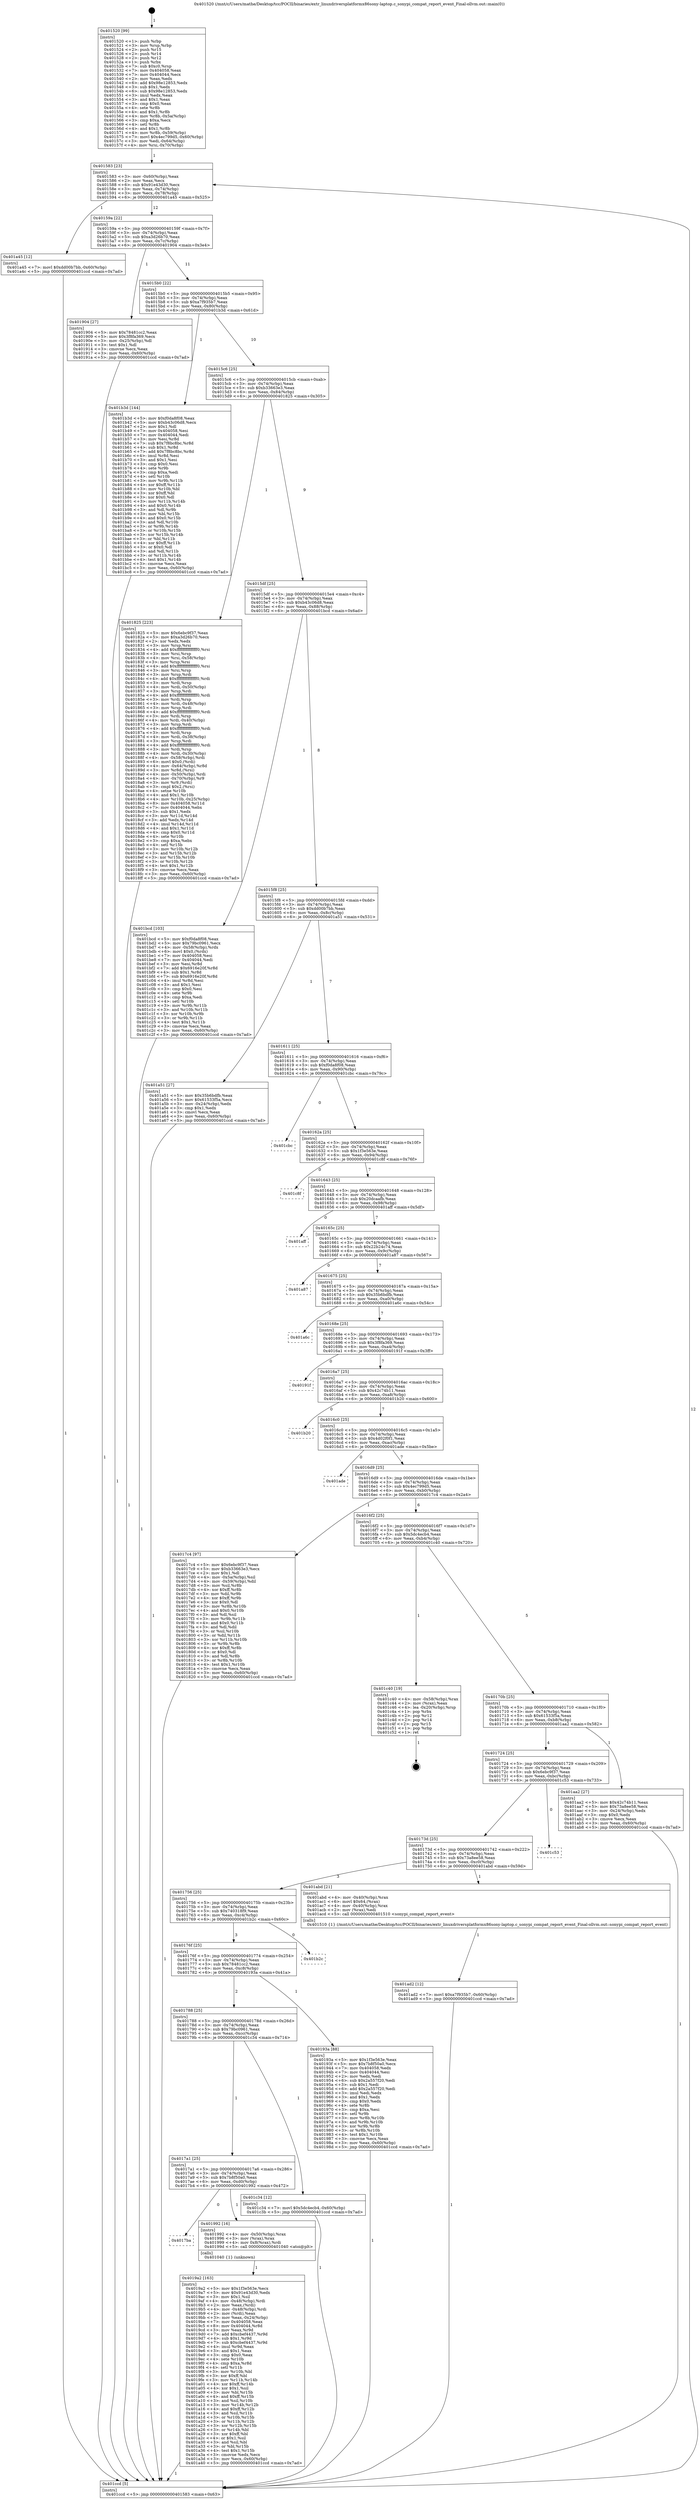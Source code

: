 digraph "0x401520" {
  label = "0x401520 (/mnt/c/Users/mathe/Desktop/tcc/POCII/binaries/extr_linuxdriversplatformx86sony-laptop.c_sonypi_compat_report_event_Final-ollvm.out::main(0))"
  labelloc = "t"
  node[shape=record]

  Entry [label="",width=0.3,height=0.3,shape=circle,fillcolor=black,style=filled]
  "0x401583" [label="{
     0x401583 [23]\l
     | [instrs]\l
     &nbsp;&nbsp;0x401583 \<+3\>: mov -0x60(%rbp),%eax\l
     &nbsp;&nbsp;0x401586 \<+2\>: mov %eax,%ecx\l
     &nbsp;&nbsp;0x401588 \<+6\>: sub $0x91e43d30,%ecx\l
     &nbsp;&nbsp;0x40158e \<+3\>: mov %eax,-0x74(%rbp)\l
     &nbsp;&nbsp;0x401591 \<+3\>: mov %ecx,-0x78(%rbp)\l
     &nbsp;&nbsp;0x401594 \<+6\>: je 0000000000401a45 \<main+0x525\>\l
  }"]
  "0x401a45" [label="{
     0x401a45 [12]\l
     | [instrs]\l
     &nbsp;&nbsp;0x401a45 \<+7\>: movl $0xdd00b7bb,-0x60(%rbp)\l
     &nbsp;&nbsp;0x401a4c \<+5\>: jmp 0000000000401ccd \<main+0x7ad\>\l
  }"]
  "0x40159a" [label="{
     0x40159a [22]\l
     | [instrs]\l
     &nbsp;&nbsp;0x40159a \<+5\>: jmp 000000000040159f \<main+0x7f\>\l
     &nbsp;&nbsp;0x40159f \<+3\>: mov -0x74(%rbp),%eax\l
     &nbsp;&nbsp;0x4015a2 \<+5\>: sub $0xa3d26b70,%eax\l
     &nbsp;&nbsp;0x4015a7 \<+3\>: mov %eax,-0x7c(%rbp)\l
     &nbsp;&nbsp;0x4015aa \<+6\>: je 0000000000401904 \<main+0x3e4\>\l
  }"]
  Exit [label="",width=0.3,height=0.3,shape=circle,fillcolor=black,style=filled,peripheries=2]
  "0x401904" [label="{
     0x401904 [27]\l
     | [instrs]\l
     &nbsp;&nbsp;0x401904 \<+5\>: mov $0x78481cc2,%eax\l
     &nbsp;&nbsp;0x401909 \<+5\>: mov $0x3f8fa369,%ecx\l
     &nbsp;&nbsp;0x40190e \<+3\>: mov -0x25(%rbp),%dl\l
     &nbsp;&nbsp;0x401911 \<+3\>: test $0x1,%dl\l
     &nbsp;&nbsp;0x401914 \<+3\>: cmovne %ecx,%eax\l
     &nbsp;&nbsp;0x401917 \<+3\>: mov %eax,-0x60(%rbp)\l
     &nbsp;&nbsp;0x40191a \<+5\>: jmp 0000000000401ccd \<main+0x7ad\>\l
  }"]
  "0x4015b0" [label="{
     0x4015b0 [22]\l
     | [instrs]\l
     &nbsp;&nbsp;0x4015b0 \<+5\>: jmp 00000000004015b5 \<main+0x95\>\l
     &nbsp;&nbsp;0x4015b5 \<+3\>: mov -0x74(%rbp),%eax\l
     &nbsp;&nbsp;0x4015b8 \<+5\>: sub $0xa7f935b7,%eax\l
     &nbsp;&nbsp;0x4015bd \<+3\>: mov %eax,-0x80(%rbp)\l
     &nbsp;&nbsp;0x4015c0 \<+6\>: je 0000000000401b3d \<main+0x61d\>\l
  }"]
  "0x401ad2" [label="{
     0x401ad2 [12]\l
     | [instrs]\l
     &nbsp;&nbsp;0x401ad2 \<+7\>: movl $0xa7f935b7,-0x60(%rbp)\l
     &nbsp;&nbsp;0x401ad9 \<+5\>: jmp 0000000000401ccd \<main+0x7ad\>\l
  }"]
  "0x401b3d" [label="{
     0x401b3d [144]\l
     | [instrs]\l
     &nbsp;&nbsp;0x401b3d \<+5\>: mov $0xf0da8f08,%eax\l
     &nbsp;&nbsp;0x401b42 \<+5\>: mov $0xb43c06d8,%ecx\l
     &nbsp;&nbsp;0x401b47 \<+2\>: mov $0x1,%dl\l
     &nbsp;&nbsp;0x401b49 \<+7\>: mov 0x404058,%esi\l
     &nbsp;&nbsp;0x401b50 \<+7\>: mov 0x404044,%edi\l
     &nbsp;&nbsp;0x401b57 \<+3\>: mov %esi,%r8d\l
     &nbsp;&nbsp;0x401b5a \<+7\>: sub $0x7f8bc8bc,%r8d\l
     &nbsp;&nbsp;0x401b61 \<+4\>: sub $0x1,%r8d\l
     &nbsp;&nbsp;0x401b65 \<+7\>: add $0x7f8bc8bc,%r8d\l
     &nbsp;&nbsp;0x401b6c \<+4\>: imul %r8d,%esi\l
     &nbsp;&nbsp;0x401b70 \<+3\>: and $0x1,%esi\l
     &nbsp;&nbsp;0x401b73 \<+3\>: cmp $0x0,%esi\l
     &nbsp;&nbsp;0x401b76 \<+4\>: sete %r9b\l
     &nbsp;&nbsp;0x401b7a \<+3\>: cmp $0xa,%edi\l
     &nbsp;&nbsp;0x401b7d \<+4\>: setl %r10b\l
     &nbsp;&nbsp;0x401b81 \<+3\>: mov %r9b,%r11b\l
     &nbsp;&nbsp;0x401b84 \<+4\>: xor $0xff,%r11b\l
     &nbsp;&nbsp;0x401b88 \<+3\>: mov %r10b,%bl\l
     &nbsp;&nbsp;0x401b8b \<+3\>: xor $0xff,%bl\l
     &nbsp;&nbsp;0x401b8e \<+3\>: xor $0x0,%dl\l
     &nbsp;&nbsp;0x401b91 \<+3\>: mov %r11b,%r14b\l
     &nbsp;&nbsp;0x401b94 \<+4\>: and $0x0,%r14b\l
     &nbsp;&nbsp;0x401b98 \<+3\>: and %dl,%r9b\l
     &nbsp;&nbsp;0x401b9b \<+3\>: mov %bl,%r15b\l
     &nbsp;&nbsp;0x401b9e \<+4\>: and $0x0,%r15b\l
     &nbsp;&nbsp;0x401ba2 \<+3\>: and %dl,%r10b\l
     &nbsp;&nbsp;0x401ba5 \<+3\>: or %r9b,%r14b\l
     &nbsp;&nbsp;0x401ba8 \<+3\>: or %r10b,%r15b\l
     &nbsp;&nbsp;0x401bab \<+3\>: xor %r15b,%r14b\l
     &nbsp;&nbsp;0x401bae \<+3\>: or %bl,%r11b\l
     &nbsp;&nbsp;0x401bb1 \<+4\>: xor $0xff,%r11b\l
     &nbsp;&nbsp;0x401bb5 \<+3\>: or $0x0,%dl\l
     &nbsp;&nbsp;0x401bb8 \<+3\>: and %dl,%r11b\l
     &nbsp;&nbsp;0x401bbb \<+3\>: or %r11b,%r14b\l
     &nbsp;&nbsp;0x401bbe \<+4\>: test $0x1,%r14b\l
     &nbsp;&nbsp;0x401bc2 \<+3\>: cmovne %ecx,%eax\l
     &nbsp;&nbsp;0x401bc5 \<+3\>: mov %eax,-0x60(%rbp)\l
     &nbsp;&nbsp;0x401bc8 \<+5\>: jmp 0000000000401ccd \<main+0x7ad\>\l
  }"]
  "0x4015c6" [label="{
     0x4015c6 [25]\l
     | [instrs]\l
     &nbsp;&nbsp;0x4015c6 \<+5\>: jmp 00000000004015cb \<main+0xab\>\l
     &nbsp;&nbsp;0x4015cb \<+3\>: mov -0x74(%rbp),%eax\l
     &nbsp;&nbsp;0x4015ce \<+5\>: sub $0xb33663e3,%eax\l
     &nbsp;&nbsp;0x4015d3 \<+6\>: mov %eax,-0x84(%rbp)\l
     &nbsp;&nbsp;0x4015d9 \<+6\>: je 0000000000401825 \<main+0x305\>\l
  }"]
  "0x4019a2" [label="{
     0x4019a2 [163]\l
     | [instrs]\l
     &nbsp;&nbsp;0x4019a2 \<+5\>: mov $0x1f3e563e,%ecx\l
     &nbsp;&nbsp;0x4019a7 \<+5\>: mov $0x91e43d30,%edx\l
     &nbsp;&nbsp;0x4019ac \<+3\>: mov $0x1,%sil\l
     &nbsp;&nbsp;0x4019af \<+4\>: mov -0x48(%rbp),%rdi\l
     &nbsp;&nbsp;0x4019b3 \<+2\>: mov %eax,(%rdi)\l
     &nbsp;&nbsp;0x4019b5 \<+4\>: mov -0x48(%rbp),%rdi\l
     &nbsp;&nbsp;0x4019b9 \<+2\>: mov (%rdi),%eax\l
     &nbsp;&nbsp;0x4019bb \<+3\>: mov %eax,-0x24(%rbp)\l
     &nbsp;&nbsp;0x4019be \<+7\>: mov 0x404058,%eax\l
     &nbsp;&nbsp;0x4019c5 \<+8\>: mov 0x404044,%r8d\l
     &nbsp;&nbsp;0x4019cd \<+3\>: mov %eax,%r9d\l
     &nbsp;&nbsp;0x4019d0 \<+7\>: add $0xcbef4437,%r9d\l
     &nbsp;&nbsp;0x4019d7 \<+4\>: sub $0x1,%r9d\l
     &nbsp;&nbsp;0x4019db \<+7\>: sub $0xcbef4437,%r9d\l
     &nbsp;&nbsp;0x4019e2 \<+4\>: imul %r9d,%eax\l
     &nbsp;&nbsp;0x4019e6 \<+3\>: and $0x1,%eax\l
     &nbsp;&nbsp;0x4019e9 \<+3\>: cmp $0x0,%eax\l
     &nbsp;&nbsp;0x4019ec \<+4\>: sete %r10b\l
     &nbsp;&nbsp;0x4019f0 \<+4\>: cmp $0xa,%r8d\l
     &nbsp;&nbsp;0x4019f4 \<+4\>: setl %r11b\l
     &nbsp;&nbsp;0x4019f8 \<+3\>: mov %r10b,%bl\l
     &nbsp;&nbsp;0x4019fb \<+3\>: xor $0xff,%bl\l
     &nbsp;&nbsp;0x4019fe \<+3\>: mov %r11b,%r14b\l
     &nbsp;&nbsp;0x401a01 \<+4\>: xor $0xff,%r14b\l
     &nbsp;&nbsp;0x401a05 \<+4\>: xor $0x1,%sil\l
     &nbsp;&nbsp;0x401a09 \<+3\>: mov %bl,%r15b\l
     &nbsp;&nbsp;0x401a0c \<+4\>: and $0xff,%r15b\l
     &nbsp;&nbsp;0x401a10 \<+3\>: and %sil,%r10b\l
     &nbsp;&nbsp;0x401a13 \<+3\>: mov %r14b,%r12b\l
     &nbsp;&nbsp;0x401a16 \<+4\>: and $0xff,%r12b\l
     &nbsp;&nbsp;0x401a1a \<+3\>: and %sil,%r11b\l
     &nbsp;&nbsp;0x401a1d \<+3\>: or %r10b,%r15b\l
     &nbsp;&nbsp;0x401a20 \<+3\>: or %r11b,%r12b\l
     &nbsp;&nbsp;0x401a23 \<+3\>: xor %r12b,%r15b\l
     &nbsp;&nbsp;0x401a26 \<+3\>: or %r14b,%bl\l
     &nbsp;&nbsp;0x401a29 \<+3\>: xor $0xff,%bl\l
     &nbsp;&nbsp;0x401a2c \<+4\>: or $0x1,%sil\l
     &nbsp;&nbsp;0x401a30 \<+3\>: and %sil,%bl\l
     &nbsp;&nbsp;0x401a33 \<+3\>: or %bl,%r15b\l
     &nbsp;&nbsp;0x401a36 \<+4\>: test $0x1,%r15b\l
     &nbsp;&nbsp;0x401a3a \<+3\>: cmovne %edx,%ecx\l
     &nbsp;&nbsp;0x401a3d \<+3\>: mov %ecx,-0x60(%rbp)\l
     &nbsp;&nbsp;0x401a40 \<+5\>: jmp 0000000000401ccd \<main+0x7ad\>\l
  }"]
  "0x401825" [label="{
     0x401825 [223]\l
     | [instrs]\l
     &nbsp;&nbsp;0x401825 \<+5\>: mov $0x6ebc9f37,%eax\l
     &nbsp;&nbsp;0x40182a \<+5\>: mov $0xa3d26b70,%ecx\l
     &nbsp;&nbsp;0x40182f \<+2\>: xor %edx,%edx\l
     &nbsp;&nbsp;0x401831 \<+3\>: mov %rsp,%rsi\l
     &nbsp;&nbsp;0x401834 \<+4\>: add $0xfffffffffffffff0,%rsi\l
     &nbsp;&nbsp;0x401838 \<+3\>: mov %rsi,%rsp\l
     &nbsp;&nbsp;0x40183b \<+4\>: mov %rsi,-0x58(%rbp)\l
     &nbsp;&nbsp;0x40183f \<+3\>: mov %rsp,%rsi\l
     &nbsp;&nbsp;0x401842 \<+4\>: add $0xfffffffffffffff0,%rsi\l
     &nbsp;&nbsp;0x401846 \<+3\>: mov %rsi,%rsp\l
     &nbsp;&nbsp;0x401849 \<+3\>: mov %rsp,%rdi\l
     &nbsp;&nbsp;0x40184c \<+4\>: add $0xfffffffffffffff0,%rdi\l
     &nbsp;&nbsp;0x401850 \<+3\>: mov %rdi,%rsp\l
     &nbsp;&nbsp;0x401853 \<+4\>: mov %rdi,-0x50(%rbp)\l
     &nbsp;&nbsp;0x401857 \<+3\>: mov %rsp,%rdi\l
     &nbsp;&nbsp;0x40185a \<+4\>: add $0xfffffffffffffff0,%rdi\l
     &nbsp;&nbsp;0x40185e \<+3\>: mov %rdi,%rsp\l
     &nbsp;&nbsp;0x401861 \<+4\>: mov %rdi,-0x48(%rbp)\l
     &nbsp;&nbsp;0x401865 \<+3\>: mov %rsp,%rdi\l
     &nbsp;&nbsp;0x401868 \<+4\>: add $0xfffffffffffffff0,%rdi\l
     &nbsp;&nbsp;0x40186c \<+3\>: mov %rdi,%rsp\l
     &nbsp;&nbsp;0x40186f \<+4\>: mov %rdi,-0x40(%rbp)\l
     &nbsp;&nbsp;0x401873 \<+3\>: mov %rsp,%rdi\l
     &nbsp;&nbsp;0x401876 \<+4\>: add $0xfffffffffffffff0,%rdi\l
     &nbsp;&nbsp;0x40187a \<+3\>: mov %rdi,%rsp\l
     &nbsp;&nbsp;0x40187d \<+4\>: mov %rdi,-0x38(%rbp)\l
     &nbsp;&nbsp;0x401881 \<+3\>: mov %rsp,%rdi\l
     &nbsp;&nbsp;0x401884 \<+4\>: add $0xfffffffffffffff0,%rdi\l
     &nbsp;&nbsp;0x401888 \<+3\>: mov %rdi,%rsp\l
     &nbsp;&nbsp;0x40188b \<+4\>: mov %rdi,-0x30(%rbp)\l
     &nbsp;&nbsp;0x40188f \<+4\>: mov -0x58(%rbp),%rdi\l
     &nbsp;&nbsp;0x401893 \<+6\>: movl $0x0,(%rdi)\l
     &nbsp;&nbsp;0x401899 \<+4\>: mov -0x64(%rbp),%r8d\l
     &nbsp;&nbsp;0x40189d \<+3\>: mov %r8d,(%rsi)\l
     &nbsp;&nbsp;0x4018a0 \<+4\>: mov -0x50(%rbp),%rdi\l
     &nbsp;&nbsp;0x4018a4 \<+4\>: mov -0x70(%rbp),%r9\l
     &nbsp;&nbsp;0x4018a8 \<+3\>: mov %r9,(%rdi)\l
     &nbsp;&nbsp;0x4018ab \<+3\>: cmpl $0x2,(%rsi)\l
     &nbsp;&nbsp;0x4018ae \<+4\>: setne %r10b\l
     &nbsp;&nbsp;0x4018b2 \<+4\>: and $0x1,%r10b\l
     &nbsp;&nbsp;0x4018b6 \<+4\>: mov %r10b,-0x25(%rbp)\l
     &nbsp;&nbsp;0x4018ba \<+8\>: mov 0x404058,%r11d\l
     &nbsp;&nbsp;0x4018c2 \<+7\>: mov 0x404044,%ebx\l
     &nbsp;&nbsp;0x4018c9 \<+3\>: sub $0x1,%edx\l
     &nbsp;&nbsp;0x4018cc \<+3\>: mov %r11d,%r14d\l
     &nbsp;&nbsp;0x4018cf \<+3\>: add %edx,%r14d\l
     &nbsp;&nbsp;0x4018d2 \<+4\>: imul %r14d,%r11d\l
     &nbsp;&nbsp;0x4018d6 \<+4\>: and $0x1,%r11d\l
     &nbsp;&nbsp;0x4018da \<+4\>: cmp $0x0,%r11d\l
     &nbsp;&nbsp;0x4018de \<+4\>: sete %r10b\l
     &nbsp;&nbsp;0x4018e2 \<+3\>: cmp $0xa,%ebx\l
     &nbsp;&nbsp;0x4018e5 \<+4\>: setl %r15b\l
     &nbsp;&nbsp;0x4018e9 \<+3\>: mov %r10b,%r12b\l
     &nbsp;&nbsp;0x4018ec \<+3\>: and %r15b,%r12b\l
     &nbsp;&nbsp;0x4018ef \<+3\>: xor %r15b,%r10b\l
     &nbsp;&nbsp;0x4018f2 \<+3\>: or %r10b,%r12b\l
     &nbsp;&nbsp;0x4018f5 \<+4\>: test $0x1,%r12b\l
     &nbsp;&nbsp;0x4018f9 \<+3\>: cmovne %ecx,%eax\l
     &nbsp;&nbsp;0x4018fc \<+3\>: mov %eax,-0x60(%rbp)\l
     &nbsp;&nbsp;0x4018ff \<+5\>: jmp 0000000000401ccd \<main+0x7ad\>\l
  }"]
  "0x4015df" [label="{
     0x4015df [25]\l
     | [instrs]\l
     &nbsp;&nbsp;0x4015df \<+5\>: jmp 00000000004015e4 \<main+0xc4\>\l
     &nbsp;&nbsp;0x4015e4 \<+3\>: mov -0x74(%rbp),%eax\l
     &nbsp;&nbsp;0x4015e7 \<+5\>: sub $0xb43c06d8,%eax\l
     &nbsp;&nbsp;0x4015ec \<+6\>: mov %eax,-0x88(%rbp)\l
     &nbsp;&nbsp;0x4015f2 \<+6\>: je 0000000000401bcd \<main+0x6ad\>\l
  }"]
  "0x4017ba" [label="{
     0x4017ba\l
  }", style=dashed]
  "0x401bcd" [label="{
     0x401bcd [103]\l
     | [instrs]\l
     &nbsp;&nbsp;0x401bcd \<+5\>: mov $0xf0da8f08,%eax\l
     &nbsp;&nbsp;0x401bd2 \<+5\>: mov $0x79bc0961,%ecx\l
     &nbsp;&nbsp;0x401bd7 \<+4\>: mov -0x58(%rbp),%rdx\l
     &nbsp;&nbsp;0x401bdb \<+6\>: movl $0x0,(%rdx)\l
     &nbsp;&nbsp;0x401be1 \<+7\>: mov 0x404058,%esi\l
     &nbsp;&nbsp;0x401be8 \<+7\>: mov 0x404044,%edi\l
     &nbsp;&nbsp;0x401bef \<+3\>: mov %esi,%r8d\l
     &nbsp;&nbsp;0x401bf2 \<+7\>: add $0x6916e20f,%r8d\l
     &nbsp;&nbsp;0x401bf9 \<+4\>: sub $0x1,%r8d\l
     &nbsp;&nbsp;0x401bfd \<+7\>: sub $0x6916e20f,%r8d\l
     &nbsp;&nbsp;0x401c04 \<+4\>: imul %r8d,%esi\l
     &nbsp;&nbsp;0x401c08 \<+3\>: and $0x1,%esi\l
     &nbsp;&nbsp;0x401c0b \<+3\>: cmp $0x0,%esi\l
     &nbsp;&nbsp;0x401c0e \<+4\>: sete %r9b\l
     &nbsp;&nbsp;0x401c12 \<+3\>: cmp $0xa,%edi\l
     &nbsp;&nbsp;0x401c15 \<+4\>: setl %r10b\l
     &nbsp;&nbsp;0x401c19 \<+3\>: mov %r9b,%r11b\l
     &nbsp;&nbsp;0x401c1c \<+3\>: and %r10b,%r11b\l
     &nbsp;&nbsp;0x401c1f \<+3\>: xor %r10b,%r9b\l
     &nbsp;&nbsp;0x401c22 \<+3\>: or %r9b,%r11b\l
     &nbsp;&nbsp;0x401c25 \<+4\>: test $0x1,%r11b\l
     &nbsp;&nbsp;0x401c29 \<+3\>: cmovne %ecx,%eax\l
     &nbsp;&nbsp;0x401c2c \<+3\>: mov %eax,-0x60(%rbp)\l
     &nbsp;&nbsp;0x401c2f \<+5\>: jmp 0000000000401ccd \<main+0x7ad\>\l
  }"]
  "0x4015f8" [label="{
     0x4015f8 [25]\l
     | [instrs]\l
     &nbsp;&nbsp;0x4015f8 \<+5\>: jmp 00000000004015fd \<main+0xdd\>\l
     &nbsp;&nbsp;0x4015fd \<+3\>: mov -0x74(%rbp),%eax\l
     &nbsp;&nbsp;0x401600 \<+5\>: sub $0xdd00b7bb,%eax\l
     &nbsp;&nbsp;0x401605 \<+6\>: mov %eax,-0x8c(%rbp)\l
     &nbsp;&nbsp;0x40160b \<+6\>: je 0000000000401a51 \<main+0x531\>\l
  }"]
  "0x401992" [label="{
     0x401992 [16]\l
     | [instrs]\l
     &nbsp;&nbsp;0x401992 \<+4\>: mov -0x50(%rbp),%rax\l
     &nbsp;&nbsp;0x401996 \<+3\>: mov (%rax),%rax\l
     &nbsp;&nbsp;0x401999 \<+4\>: mov 0x8(%rax),%rdi\l
     &nbsp;&nbsp;0x40199d \<+5\>: call 0000000000401040 \<atoi@plt\>\l
     | [calls]\l
     &nbsp;&nbsp;0x401040 \{1\} (unknown)\l
  }"]
  "0x401a51" [label="{
     0x401a51 [27]\l
     | [instrs]\l
     &nbsp;&nbsp;0x401a51 \<+5\>: mov $0x35b6bdfb,%eax\l
     &nbsp;&nbsp;0x401a56 \<+5\>: mov $0x61533f5a,%ecx\l
     &nbsp;&nbsp;0x401a5b \<+3\>: mov -0x24(%rbp),%edx\l
     &nbsp;&nbsp;0x401a5e \<+3\>: cmp $0x1,%edx\l
     &nbsp;&nbsp;0x401a61 \<+3\>: cmovl %ecx,%eax\l
     &nbsp;&nbsp;0x401a64 \<+3\>: mov %eax,-0x60(%rbp)\l
     &nbsp;&nbsp;0x401a67 \<+5\>: jmp 0000000000401ccd \<main+0x7ad\>\l
  }"]
  "0x401611" [label="{
     0x401611 [25]\l
     | [instrs]\l
     &nbsp;&nbsp;0x401611 \<+5\>: jmp 0000000000401616 \<main+0xf6\>\l
     &nbsp;&nbsp;0x401616 \<+3\>: mov -0x74(%rbp),%eax\l
     &nbsp;&nbsp;0x401619 \<+5\>: sub $0xf0da8f08,%eax\l
     &nbsp;&nbsp;0x40161e \<+6\>: mov %eax,-0x90(%rbp)\l
     &nbsp;&nbsp;0x401624 \<+6\>: je 0000000000401cbc \<main+0x79c\>\l
  }"]
  "0x4017a1" [label="{
     0x4017a1 [25]\l
     | [instrs]\l
     &nbsp;&nbsp;0x4017a1 \<+5\>: jmp 00000000004017a6 \<main+0x286\>\l
     &nbsp;&nbsp;0x4017a6 \<+3\>: mov -0x74(%rbp),%eax\l
     &nbsp;&nbsp;0x4017a9 \<+5\>: sub $0x7b8f50a0,%eax\l
     &nbsp;&nbsp;0x4017ae \<+6\>: mov %eax,-0xd0(%rbp)\l
     &nbsp;&nbsp;0x4017b4 \<+6\>: je 0000000000401992 \<main+0x472\>\l
  }"]
  "0x401cbc" [label="{
     0x401cbc\l
  }", style=dashed]
  "0x40162a" [label="{
     0x40162a [25]\l
     | [instrs]\l
     &nbsp;&nbsp;0x40162a \<+5\>: jmp 000000000040162f \<main+0x10f\>\l
     &nbsp;&nbsp;0x40162f \<+3\>: mov -0x74(%rbp),%eax\l
     &nbsp;&nbsp;0x401632 \<+5\>: sub $0x1f3e563e,%eax\l
     &nbsp;&nbsp;0x401637 \<+6\>: mov %eax,-0x94(%rbp)\l
     &nbsp;&nbsp;0x40163d \<+6\>: je 0000000000401c8f \<main+0x76f\>\l
  }"]
  "0x401c34" [label="{
     0x401c34 [12]\l
     | [instrs]\l
     &nbsp;&nbsp;0x401c34 \<+7\>: movl $0x5dc4ecb4,-0x60(%rbp)\l
     &nbsp;&nbsp;0x401c3b \<+5\>: jmp 0000000000401ccd \<main+0x7ad\>\l
  }"]
  "0x401c8f" [label="{
     0x401c8f\l
  }", style=dashed]
  "0x401643" [label="{
     0x401643 [25]\l
     | [instrs]\l
     &nbsp;&nbsp;0x401643 \<+5\>: jmp 0000000000401648 \<main+0x128\>\l
     &nbsp;&nbsp;0x401648 \<+3\>: mov -0x74(%rbp),%eax\l
     &nbsp;&nbsp;0x40164b \<+5\>: sub $0x20dcaafb,%eax\l
     &nbsp;&nbsp;0x401650 \<+6\>: mov %eax,-0x98(%rbp)\l
     &nbsp;&nbsp;0x401656 \<+6\>: je 0000000000401aff \<main+0x5df\>\l
  }"]
  "0x401788" [label="{
     0x401788 [25]\l
     | [instrs]\l
     &nbsp;&nbsp;0x401788 \<+5\>: jmp 000000000040178d \<main+0x26d\>\l
     &nbsp;&nbsp;0x40178d \<+3\>: mov -0x74(%rbp),%eax\l
     &nbsp;&nbsp;0x401790 \<+5\>: sub $0x79bc0961,%eax\l
     &nbsp;&nbsp;0x401795 \<+6\>: mov %eax,-0xcc(%rbp)\l
     &nbsp;&nbsp;0x40179b \<+6\>: je 0000000000401c34 \<main+0x714\>\l
  }"]
  "0x401aff" [label="{
     0x401aff\l
  }", style=dashed]
  "0x40165c" [label="{
     0x40165c [25]\l
     | [instrs]\l
     &nbsp;&nbsp;0x40165c \<+5\>: jmp 0000000000401661 \<main+0x141\>\l
     &nbsp;&nbsp;0x401661 \<+3\>: mov -0x74(%rbp),%eax\l
     &nbsp;&nbsp;0x401664 \<+5\>: sub $0x22b24c74,%eax\l
     &nbsp;&nbsp;0x401669 \<+6\>: mov %eax,-0x9c(%rbp)\l
     &nbsp;&nbsp;0x40166f \<+6\>: je 0000000000401a87 \<main+0x567\>\l
  }"]
  "0x40193a" [label="{
     0x40193a [88]\l
     | [instrs]\l
     &nbsp;&nbsp;0x40193a \<+5\>: mov $0x1f3e563e,%eax\l
     &nbsp;&nbsp;0x40193f \<+5\>: mov $0x7b8f50a0,%ecx\l
     &nbsp;&nbsp;0x401944 \<+7\>: mov 0x404058,%edx\l
     &nbsp;&nbsp;0x40194b \<+7\>: mov 0x404044,%esi\l
     &nbsp;&nbsp;0x401952 \<+2\>: mov %edx,%edi\l
     &nbsp;&nbsp;0x401954 \<+6\>: sub $0x2a557f20,%edi\l
     &nbsp;&nbsp;0x40195a \<+3\>: sub $0x1,%edi\l
     &nbsp;&nbsp;0x40195d \<+6\>: add $0x2a557f20,%edi\l
     &nbsp;&nbsp;0x401963 \<+3\>: imul %edi,%edx\l
     &nbsp;&nbsp;0x401966 \<+3\>: and $0x1,%edx\l
     &nbsp;&nbsp;0x401969 \<+3\>: cmp $0x0,%edx\l
     &nbsp;&nbsp;0x40196c \<+4\>: sete %r8b\l
     &nbsp;&nbsp;0x401970 \<+3\>: cmp $0xa,%esi\l
     &nbsp;&nbsp;0x401973 \<+4\>: setl %r9b\l
     &nbsp;&nbsp;0x401977 \<+3\>: mov %r8b,%r10b\l
     &nbsp;&nbsp;0x40197a \<+3\>: and %r9b,%r10b\l
     &nbsp;&nbsp;0x40197d \<+3\>: xor %r9b,%r8b\l
     &nbsp;&nbsp;0x401980 \<+3\>: or %r8b,%r10b\l
     &nbsp;&nbsp;0x401983 \<+4\>: test $0x1,%r10b\l
     &nbsp;&nbsp;0x401987 \<+3\>: cmovne %ecx,%eax\l
     &nbsp;&nbsp;0x40198a \<+3\>: mov %eax,-0x60(%rbp)\l
     &nbsp;&nbsp;0x40198d \<+5\>: jmp 0000000000401ccd \<main+0x7ad\>\l
  }"]
  "0x401a87" [label="{
     0x401a87\l
  }", style=dashed]
  "0x401675" [label="{
     0x401675 [25]\l
     | [instrs]\l
     &nbsp;&nbsp;0x401675 \<+5\>: jmp 000000000040167a \<main+0x15a\>\l
     &nbsp;&nbsp;0x40167a \<+3\>: mov -0x74(%rbp),%eax\l
     &nbsp;&nbsp;0x40167d \<+5\>: sub $0x35b6bdfb,%eax\l
     &nbsp;&nbsp;0x401682 \<+6\>: mov %eax,-0xa0(%rbp)\l
     &nbsp;&nbsp;0x401688 \<+6\>: je 0000000000401a6c \<main+0x54c\>\l
  }"]
  "0x40176f" [label="{
     0x40176f [25]\l
     | [instrs]\l
     &nbsp;&nbsp;0x40176f \<+5\>: jmp 0000000000401774 \<main+0x254\>\l
     &nbsp;&nbsp;0x401774 \<+3\>: mov -0x74(%rbp),%eax\l
     &nbsp;&nbsp;0x401777 \<+5\>: sub $0x78481cc2,%eax\l
     &nbsp;&nbsp;0x40177c \<+6\>: mov %eax,-0xc8(%rbp)\l
     &nbsp;&nbsp;0x401782 \<+6\>: je 000000000040193a \<main+0x41a\>\l
  }"]
  "0x401a6c" [label="{
     0x401a6c\l
  }", style=dashed]
  "0x40168e" [label="{
     0x40168e [25]\l
     | [instrs]\l
     &nbsp;&nbsp;0x40168e \<+5\>: jmp 0000000000401693 \<main+0x173\>\l
     &nbsp;&nbsp;0x401693 \<+3\>: mov -0x74(%rbp),%eax\l
     &nbsp;&nbsp;0x401696 \<+5\>: sub $0x3f8fa369,%eax\l
     &nbsp;&nbsp;0x40169b \<+6\>: mov %eax,-0xa4(%rbp)\l
     &nbsp;&nbsp;0x4016a1 \<+6\>: je 000000000040191f \<main+0x3ff\>\l
  }"]
  "0x401b2c" [label="{
     0x401b2c\l
  }", style=dashed]
  "0x40191f" [label="{
     0x40191f\l
  }", style=dashed]
  "0x4016a7" [label="{
     0x4016a7 [25]\l
     | [instrs]\l
     &nbsp;&nbsp;0x4016a7 \<+5\>: jmp 00000000004016ac \<main+0x18c\>\l
     &nbsp;&nbsp;0x4016ac \<+3\>: mov -0x74(%rbp),%eax\l
     &nbsp;&nbsp;0x4016af \<+5\>: sub $0x42c74b11,%eax\l
     &nbsp;&nbsp;0x4016b4 \<+6\>: mov %eax,-0xa8(%rbp)\l
     &nbsp;&nbsp;0x4016ba \<+6\>: je 0000000000401b20 \<main+0x600\>\l
  }"]
  "0x401756" [label="{
     0x401756 [25]\l
     | [instrs]\l
     &nbsp;&nbsp;0x401756 \<+5\>: jmp 000000000040175b \<main+0x23b\>\l
     &nbsp;&nbsp;0x40175b \<+3\>: mov -0x74(%rbp),%eax\l
     &nbsp;&nbsp;0x40175e \<+5\>: sub $0x740318f9,%eax\l
     &nbsp;&nbsp;0x401763 \<+6\>: mov %eax,-0xc4(%rbp)\l
     &nbsp;&nbsp;0x401769 \<+6\>: je 0000000000401b2c \<main+0x60c\>\l
  }"]
  "0x401b20" [label="{
     0x401b20\l
  }", style=dashed]
  "0x4016c0" [label="{
     0x4016c0 [25]\l
     | [instrs]\l
     &nbsp;&nbsp;0x4016c0 \<+5\>: jmp 00000000004016c5 \<main+0x1a5\>\l
     &nbsp;&nbsp;0x4016c5 \<+3\>: mov -0x74(%rbp),%eax\l
     &nbsp;&nbsp;0x4016c8 \<+5\>: sub $0x4d02f0f1,%eax\l
     &nbsp;&nbsp;0x4016cd \<+6\>: mov %eax,-0xac(%rbp)\l
     &nbsp;&nbsp;0x4016d3 \<+6\>: je 0000000000401ade \<main+0x5be\>\l
  }"]
  "0x401abd" [label="{
     0x401abd [21]\l
     | [instrs]\l
     &nbsp;&nbsp;0x401abd \<+4\>: mov -0x40(%rbp),%rax\l
     &nbsp;&nbsp;0x401ac1 \<+6\>: movl $0x64,(%rax)\l
     &nbsp;&nbsp;0x401ac7 \<+4\>: mov -0x40(%rbp),%rax\l
     &nbsp;&nbsp;0x401acb \<+2\>: mov (%rax),%edi\l
     &nbsp;&nbsp;0x401acd \<+5\>: call 0000000000401510 \<sonypi_compat_report_event\>\l
     | [calls]\l
     &nbsp;&nbsp;0x401510 \{1\} (/mnt/c/Users/mathe/Desktop/tcc/POCII/binaries/extr_linuxdriversplatformx86sony-laptop.c_sonypi_compat_report_event_Final-ollvm.out::sonypi_compat_report_event)\l
  }"]
  "0x401ade" [label="{
     0x401ade\l
  }", style=dashed]
  "0x4016d9" [label="{
     0x4016d9 [25]\l
     | [instrs]\l
     &nbsp;&nbsp;0x4016d9 \<+5\>: jmp 00000000004016de \<main+0x1be\>\l
     &nbsp;&nbsp;0x4016de \<+3\>: mov -0x74(%rbp),%eax\l
     &nbsp;&nbsp;0x4016e1 \<+5\>: sub $0x4ec799d5,%eax\l
     &nbsp;&nbsp;0x4016e6 \<+6\>: mov %eax,-0xb0(%rbp)\l
     &nbsp;&nbsp;0x4016ec \<+6\>: je 00000000004017c4 \<main+0x2a4\>\l
  }"]
  "0x40173d" [label="{
     0x40173d [25]\l
     | [instrs]\l
     &nbsp;&nbsp;0x40173d \<+5\>: jmp 0000000000401742 \<main+0x222\>\l
     &nbsp;&nbsp;0x401742 \<+3\>: mov -0x74(%rbp),%eax\l
     &nbsp;&nbsp;0x401745 \<+5\>: sub $0x73a8ee58,%eax\l
     &nbsp;&nbsp;0x40174a \<+6\>: mov %eax,-0xc0(%rbp)\l
     &nbsp;&nbsp;0x401750 \<+6\>: je 0000000000401abd \<main+0x59d\>\l
  }"]
  "0x4017c4" [label="{
     0x4017c4 [97]\l
     | [instrs]\l
     &nbsp;&nbsp;0x4017c4 \<+5\>: mov $0x6ebc9f37,%eax\l
     &nbsp;&nbsp;0x4017c9 \<+5\>: mov $0xb33663e3,%ecx\l
     &nbsp;&nbsp;0x4017ce \<+2\>: mov $0x1,%dl\l
     &nbsp;&nbsp;0x4017d0 \<+4\>: mov -0x5a(%rbp),%sil\l
     &nbsp;&nbsp;0x4017d4 \<+4\>: mov -0x59(%rbp),%dil\l
     &nbsp;&nbsp;0x4017d8 \<+3\>: mov %sil,%r8b\l
     &nbsp;&nbsp;0x4017db \<+4\>: xor $0xff,%r8b\l
     &nbsp;&nbsp;0x4017df \<+3\>: mov %dil,%r9b\l
     &nbsp;&nbsp;0x4017e2 \<+4\>: xor $0xff,%r9b\l
     &nbsp;&nbsp;0x4017e6 \<+3\>: xor $0x0,%dl\l
     &nbsp;&nbsp;0x4017e9 \<+3\>: mov %r8b,%r10b\l
     &nbsp;&nbsp;0x4017ec \<+4\>: and $0x0,%r10b\l
     &nbsp;&nbsp;0x4017f0 \<+3\>: and %dl,%sil\l
     &nbsp;&nbsp;0x4017f3 \<+3\>: mov %r9b,%r11b\l
     &nbsp;&nbsp;0x4017f6 \<+4\>: and $0x0,%r11b\l
     &nbsp;&nbsp;0x4017fa \<+3\>: and %dl,%dil\l
     &nbsp;&nbsp;0x4017fd \<+3\>: or %sil,%r10b\l
     &nbsp;&nbsp;0x401800 \<+3\>: or %dil,%r11b\l
     &nbsp;&nbsp;0x401803 \<+3\>: xor %r11b,%r10b\l
     &nbsp;&nbsp;0x401806 \<+3\>: or %r9b,%r8b\l
     &nbsp;&nbsp;0x401809 \<+4\>: xor $0xff,%r8b\l
     &nbsp;&nbsp;0x40180d \<+3\>: or $0x0,%dl\l
     &nbsp;&nbsp;0x401810 \<+3\>: and %dl,%r8b\l
     &nbsp;&nbsp;0x401813 \<+3\>: or %r8b,%r10b\l
     &nbsp;&nbsp;0x401816 \<+4\>: test $0x1,%r10b\l
     &nbsp;&nbsp;0x40181a \<+3\>: cmovne %ecx,%eax\l
     &nbsp;&nbsp;0x40181d \<+3\>: mov %eax,-0x60(%rbp)\l
     &nbsp;&nbsp;0x401820 \<+5\>: jmp 0000000000401ccd \<main+0x7ad\>\l
  }"]
  "0x4016f2" [label="{
     0x4016f2 [25]\l
     | [instrs]\l
     &nbsp;&nbsp;0x4016f2 \<+5\>: jmp 00000000004016f7 \<main+0x1d7\>\l
     &nbsp;&nbsp;0x4016f7 \<+3\>: mov -0x74(%rbp),%eax\l
     &nbsp;&nbsp;0x4016fa \<+5\>: sub $0x5dc4ecb4,%eax\l
     &nbsp;&nbsp;0x4016ff \<+6\>: mov %eax,-0xb4(%rbp)\l
     &nbsp;&nbsp;0x401705 \<+6\>: je 0000000000401c40 \<main+0x720\>\l
  }"]
  "0x401ccd" [label="{
     0x401ccd [5]\l
     | [instrs]\l
     &nbsp;&nbsp;0x401ccd \<+5\>: jmp 0000000000401583 \<main+0x63\>\l
  }"]
  "0x401520" [label="{
     0x401520 [99]\l
     | [instrs]\l
     &nbsp;&nbsp;0x401520 \<+1\>: push %rbp\l
     &nbsp;&nbsp;0x401521 \<+3\>: mov %rsp,%rbp\l
     &nbsp;&nbsp;0x401524 \<+2\>: push %r15\l
     &nbsp;&nbsp;0x401526 \<+2\>: push %r14\l
     &nbsp;&nbsp;0x401528 \<+2\>: push %r12\l
     &nbsp;&nbsp;0x40152a \<+1\>: push %rbx\l
     &nbsp;&nbsp;0x40152b \<+7\>: sub $0xc0,%rsp\l
     &nbsp;&nbsp;0x401532 \<+7\>: mov 0x404058,%eax\l
     &nbsp;&nbsp;0x401539 \<+7\>: mov 0x404044,%ecx\l
     &nbsp;&nbsp;0x401540 \<+2\>: mov %eax,%edx\l
     &nbsp;&nbsp;0x401542 \<+6\>: add $0x98e12853,%edx\l
     &nbsp;&nbsp;0x401548 \<+3\>: sub $0x1,%edx\l
     &nbsp;&nbsp;0x40154b \<+6\>: sub $0x98e12853,%edx\l
     &nbsp;&nbsp;0x401551 \<+3\>: imul %edx,%eax\l
     &nbsp;&nbsp;0x401554 \<+3\>: and $0x1,%eax\l
     &nbsp;&nbsp;0x401557 \<+3\>: cmp $0x0,%eax\l
     &nbsp;&nbsp;0x40155a \<+4\>: sete %r8b\l
     &nbsp;&nbsp;0x40155e \<+4\>: and $0x1,%r8b\l
     &nbsp;&nbsp;0x401562 \<+4\>: mov %r8b,-0x5a(%rbp)\l
     &nbsp;&nbsp;0x401566 \<+3\>: cmp $0xa,%ecx\l
     &nbsp;&nbsp;0x401569 \<+4\>: setl %r8b\l
     &nbsp;&nbsp;0x40156d \<+4\>: and $0x1,%r8b\l
     &nbsp;&nbsp;0x401571 \<+4\>: mov %r8b,-0x59(%rbp)\l
     &nbsp;&nbsp;0x401575 \<+7\>: movl $0x4ec799d5,-0x60(%rbp)\l
     &nbsp;&nbsp;0x40157c \<+3\>: mov %edi,-0x64(%rbp)\l
     &nbsp;&nbsp;0x40157f \<+4\>: mov %rsi,-0x70(%rbp)\l
  }"]
  "0x401c53" [label="{
     0x401c53\l
  }", style=dashed]
  "0x401c40" [label="{
     0x401c40 [19]\l
     | [instrs]\l
     &nbsp;&nbsp;0x401c40 \<+4\>: mov -0x58(%rbp),%rax\l
     &nbsp;&nbsp;0x401c44 \<+2\>: mov (%rax),%eax\l
     &nbsp;&nbsp;0x401c46 \<+4\>: lea -0x20(%rbp),%rsp\l
     &nbsp;&nbsp;0x401c4a \<+1\>: pop %rbx\l
     &nbsp;&nbsp;0x401c4b \<+2\>: pop %r12\l
     &nbsp;&nbsp;0x401c4d \<+2\>: pop %r14\l
     &nbsp;&nbsp;0x401c4f \<+2\>: pop %r15\l
     &nbsp;&nbsp;0x401c51 \<+1\>: pop %rbp\l
     &nbsp;&nbsp;0x401c52 \<+1\>: ret\l
  }"]
  "0x40170b" [label="{
     0x40170b [25]\l
     | [instrs]\l
     &nbsp;&nbsp;0x40170b \<+5\>: jmp 0000000000401710 \<main+0x1f0\>\l
     &nbsp;&nbsp;0x401710 \<+3\>: mov -0x74(%rbp),%eax\l
     &nbsp;&nbsp;0x401713 \<+5\>: sub $0x61533f5a,%eax\l
     &nbsp;&nbsp;0x401718 \<+6\>: mov %eax,-0xb8(%rbp)\l
     &nbsp;&nbsp;0x40171e \<+6\>: je 0000000000401aa2 \<main+0x582\>\l
  }"]
  "0x401724" [label="{
     0x401724 [25]\l
     | [instrs]\l
     &nbsp;&nbsp;0x401724 \<+5\>: jmp 0000000000401729 \<main+0x209\>\l
     &nbsp;&nbsp;0x401729 \<+3\>: mov -0x74(%rbp),%eax\l
     &nbsp;&nbsp;0x40172c \<+5\>: sub $0x6ebc9f37,%eax\l
     &nbsp;&nbsp;0x401731 \<+6\>: mov %eax,-0xbc(%rbp)\l
     &nbsp;&nbsp;0x401737 \<+6\>: je 0000000000401c53 \<main+0x733\>\l
  }"]
  "0x401aa2" [label="{
     0x401aa2 [27]\l
     | [instrs]\l
     &nbsp;&nbsp;0x401aa2 \<+5\>: mov $0x42c74b11,%eax\l
     &nbsp;&nbsp;0x401aa7 \<+5\>: mov $0x73a8ee58,%ecx\l
     &nbsp;&nbsp;0x401aac \<+3\>: mov -0x24(%rbp),%edx\l
     &nbsp;&nbsp;0x401aaf \<+3\>: cmp $0x0,%edx\l
     &nbsp;&nbsp;0x401ab2 \<+3\>: cmove %ecx,%eax\l
     &nbsp;&nbsp;0x401ab5 \<+3\>: mov %eax,-0x60(%rbp)\l
     &nbsp;&nbsp;0x401ab8 \<+5\>: jmp 0000000000401ccd \<main+0x7ad\>\l
  }"]
  Entry -> "0x401520" [label=" 1"]
  "0x401583" -> "0x401a45" [label=" 1"]
  "0x401583" -> "0x40159a" [label=" 12"]
  "0x401c40" -> Exit [label=" 1"]
  "0x40159a" -> "0x401904" [label=" 1"]
  "0x40159a" -> "0x4015b0" [label=" 11"]
  "0x401c34" -> "0x401ccd" [label=" 1"]
  "0x4015b0" -> "0x401b3d" [label=" 1"]
  "0x4015b0" -> "0x4015c6" [label=" 10"]
  "0x401bcd" -> "0x401ccd" [label=" 1"]
  "0x4015c6" -> "0x401825" [label=" 1"]
  "0x4015c6" -> "0x4015df" [label=" 9"]
  "0x401b3d" -> "0x401ccd" [label=" 1"]
  "0x4015df" -> "0x401bcd" [label=" 1"]
  "0x4015df" -> "0x4015f8" [label=" 8"]
  "0x401ad2" -> "0x401ccd" [label=" 1"]
  "0x4015f8" -> "0x401a51" [label=" 1"]
  "0x4015f8" -> "0x401611" [label=" 7"]
  "0x401abd" -> "0x401ad2" [label=" 1"]
  "0x401611" -> "0x401cbc" [label=" 0"]
  "0x401611" -> "0x40162a" [label=" 7"]
  "0x401a51" -> "0x401ccd" [label=" 1"]
  "0x40162a" -> "0x401c8f" [label=" 0"]
  "0x40162a" -> "0x401643" [label=" 7"]
  "0x401a45" -> "0x401ccd" [label=" 1"]
  "0x401643" -> "0x401aff" [label=" 0"]
  "0x401643" -> "0x40165c" [label=" 7"]
  "0x401992" -> "0x4019a2" [label=" 1"]
  "0x40165c" -> "0x401a87" [label=" 0"]
  "0x40165c" -> "0x401675" [label=" 7"]
  "0x4017a1" -> "0x4017ba" [label=" 0"]
  "0x401675" -> "0x401a6c" [label=" 0"]
  "0x401675" -> "0x40168e" [label=" 7"]
  "0x401aa2" -> "0x401ccd" [label=" 1"]
  "0x40168e" -> "0x40191f" [label=" 0"]
  "0x40168e" -> "0x4016a7" [label=" 7"]
  "0x401788" -> "0x4017a1" [label=" 1"]
  "0x4016a7" -> "0x401b20" [label=" 0"]
  "0x4016a7" -> "0x4016c0" [label=" 7"]
  "0x4019a2" -> "0x401ccd" [label=" 1"]
  "0x4016c0" -> "0x401ade" [label=" 0"]
  "0x4016c0" -> "0x4016d9" [label=" 7"]
  "0x40193a" -> "0x401ccd" [label=" 1"]
  "0x4016d9" -> "0x4017c4" [label=" 1"]
  "0x4016d9" -> "0x4016f2" [label=" 6"]
  "0x4017c4" -> "0x401ccd" [label=" 1"]
  "0x401520" -> "0x401583" [label=" 1"]
  "0x401ccd" -> "0x401583" [label=" 12"]
  "0x401825" -> "0x401ccd" [label=" 1"]
  "0x401904" -> "0x401ccd" [label=" 1"]
  "0x40176f" -> "0x40193a" [label=" 1"]
  "0x4016f2" -> "0x401c40" [label=" 1"]
  "0x4016f2" -> "0x40170b" [label=" 5"]
  "0x4017a1" -> "0x401992" [label=" 1"]
  "0x40170b" -> "0x401aa2" [label=" 1"]
  "0x40170b" -> "0x401724" [label=" 4"]
  "0x401756" -> "0x40176f" [label=" 3"]
  "0x401724" -> "0x401c53" [label=" 0"]
  "0x401724" -> "0x40173d" [label=" 4"]
  "0x40176f" -> "0x401788" [label=" 2"]
  "0x40173d" -> "0x401abd" [label=" 1"]
  "0x40173d" -> "0x401756" [label=" 3"]
  "0x401788" -> "0x401c34" [label=" 1"]
  "0x401756" -> "0x401b2c" [label=" 0"]
}
